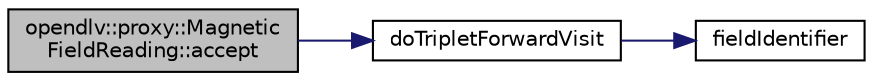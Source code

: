 digraph "opendlv::proxy::MagneticFieldReading::accept"
{
 // LATEX_PDF_SIZE
  edge [fontname="Helvetica",fontsize="10",labelfontname="Helvetica",labelfontsize="10"];
  node [fontname="Helvetica",fontsize="10",shape=record];
  rankdir="LR";
  Node1 [label="opendlv::proxy::Magnetic\lFieldReading::accept",height=0.2,width=0.4,color="black", fillcolor="grey75", style="filled", fontcolor="black",tooltip=" "];
  Node1 -> Node2 [color="midnightblue",fontsize="10",style="solid",fontname="Helvetica"];
  Node2 [label="doTripletForwardVisit",height=0.2,width=0.4,color="black", fillcolor="white", style="filled",URL="$opendlv-standard-message-set_8hpp.html#aee3f7bb867bb626a3ce9b8a1f4434c43",tooltip=" "];
  Node2 -> Node3 [color="midnightblue",fontsize="10",style="solid",fontname="Helvetica"];
  Node3 [label="fieldIdentifier",height=0.2,width=0.4,color="black", fillcolor="white", style="filled",URL="$cluon-complete_8hpp.html#afab98cfce6f426b1a7deea4ca827a245",tooltip=" "];
}
